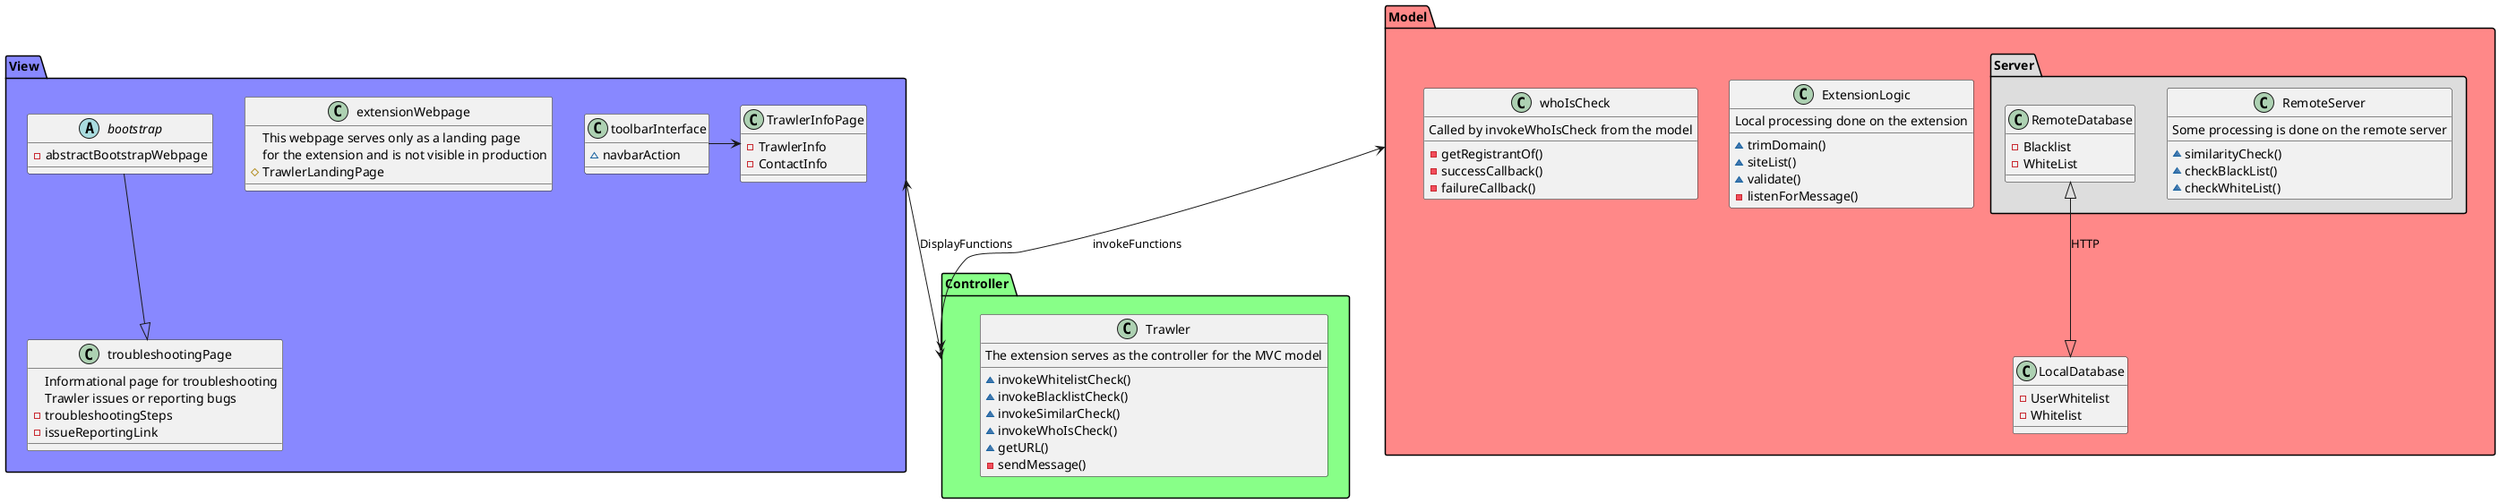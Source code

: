 @startuml MVC

allowmixing

namespace Model #FF8888 {
    namespace Server #DDDDDD {
        class RemoteServer {
            Some processing is done on the remote server
            ~similarityCheck()
            ~checkBlackList()
            ~checkWhiteList()
        }
        class RemoteDatabase {
            -Blacklist
            -WhiteList
        }
    }
    class LocalDatabase {
        -UserWhitelist
        -Whitelist
    }
    Model.Server.RemoteDatabase <|--|> Model.LocalDatabase: HTTP
    
    class ExtensionLogic {
        Local processing done on the extension
        ~trimDomain()
        ~siteList()
        ~validate()
        -listenForMessage()
    }
    class whoIsCheck {
        Called by invokeWhoIsCheck from the model
        -getRegistrantOf()
        -successCallback()
        -failureCallback()
    }
}

namespace Controller #88FF88{
    class Trawler {
        The extension serves as the controller for the MVC model
        ~invokeWhitelistCheck()
        ~invokeBlacklistCheck()
        ~invokeSimilarCheck()
        ~invokeWhoIsCheck()
        ~getURL()
        -sendMessage()
    }
}

namespace View #8888FF {
    class toolbarInterface {
        ~navbarAction
    }
    class TrawlerInfoPage {
        -TrawlerInfo
        -ContactInfo
    }
    class extensionWebpage {
        This webpage serves only as a landing page
        for the extension and is not visible in production
        #TrawlerLandingPage
    }
    class troubleshootingPage {
        Informational page for troubleshooting
        Trawler issues or reporting bugs
        -troubleshootingSteps
        -issueReportingLink
    }
    abstract bootstrap {
        -abstractBootstrapWebpage
    }

    toolbarInterface -> TrawlerInfoPage
    bootstrap --|> troubleshootingPage
}

Model <--> Controller: invokeFunctions
View <--> Controller: DisplayFunctions

@enduml